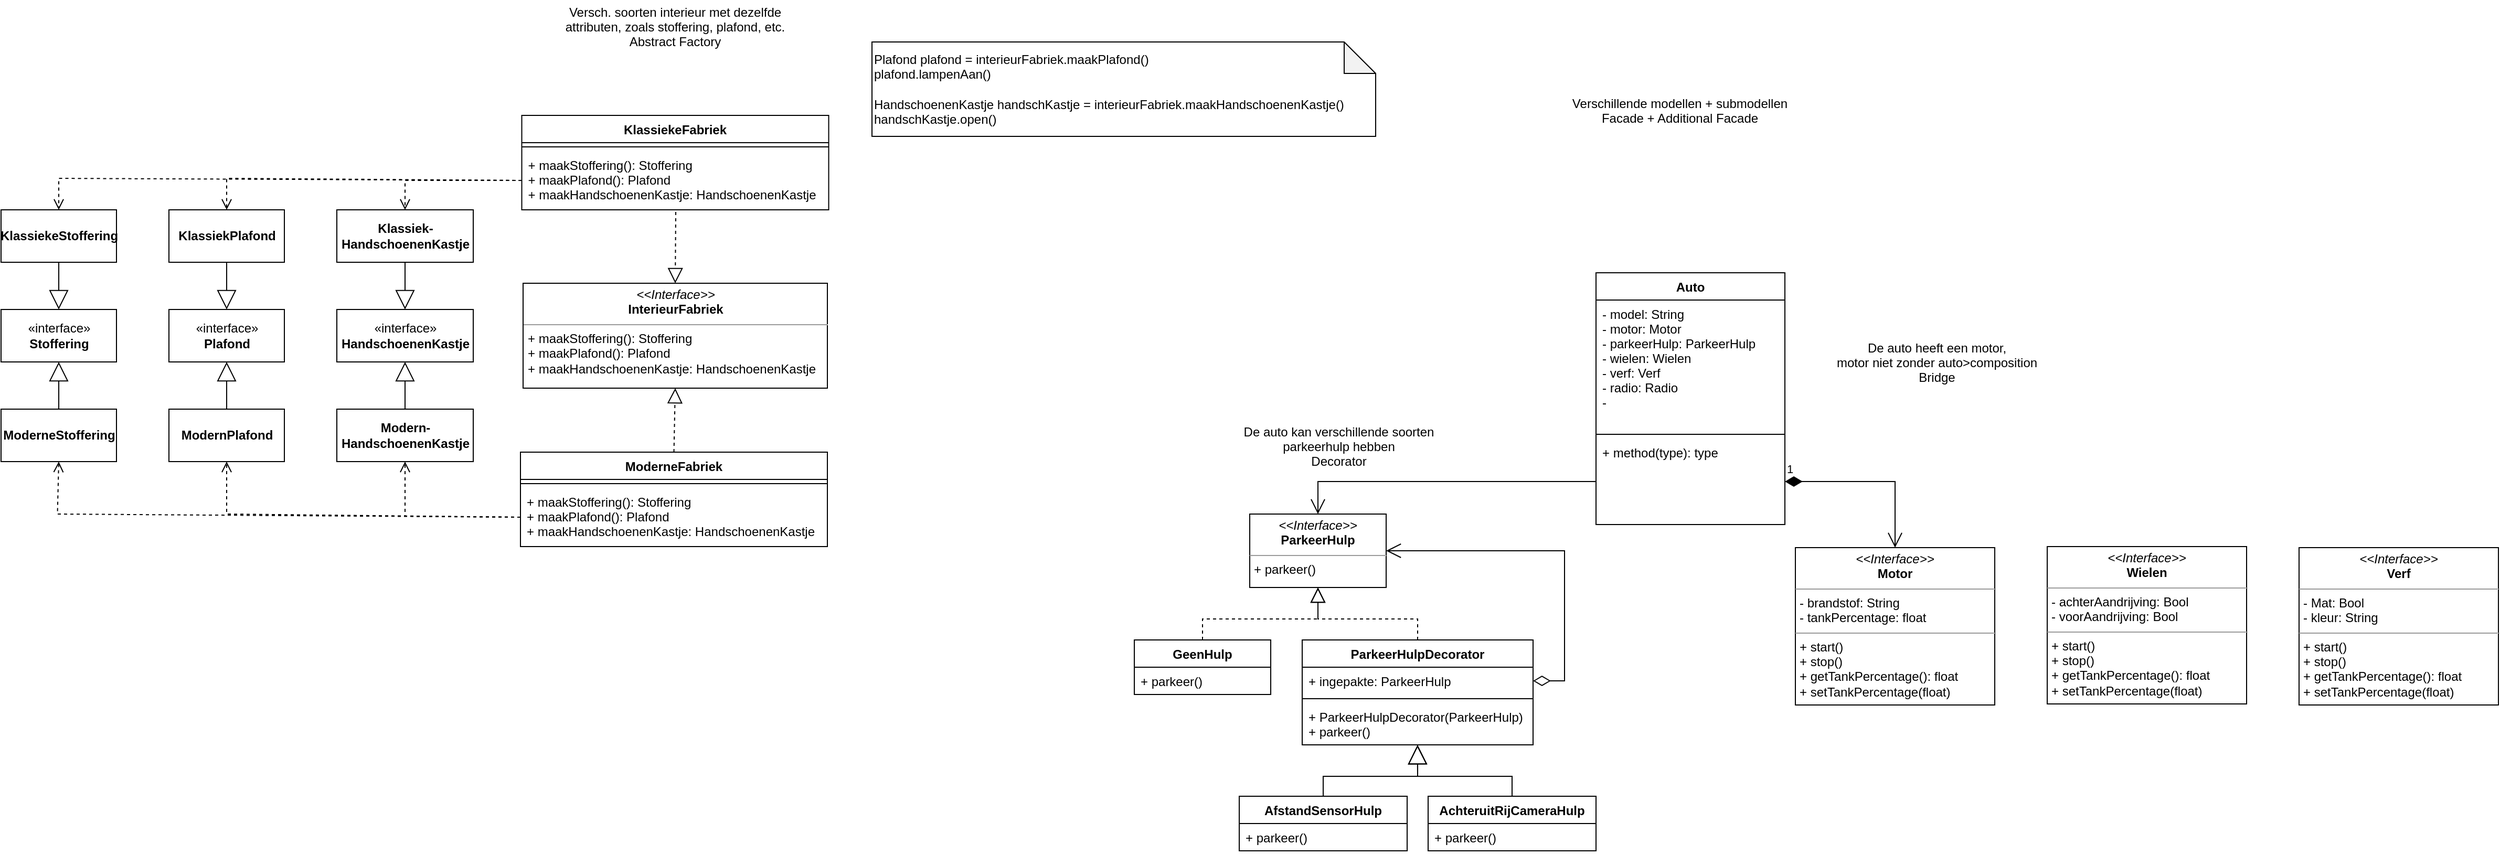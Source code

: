 <mxfile version="20.0.3" type="device"><diagram id="C5RBs43oDa-KdzZeNtuy" name="Page-1"><mxGraphModel dx="4261" dy="3016" grid="1" gridSize="10" guides="1" tooltips="1" connect="1" arrows="1" fold="1" page="1" pageScale="1" pageWidth="827" pageHeight="1169" math="0" shadow="0"><root><mxCell id="WIyWlLk6GJQsqaUBKTNV-0"/><mxCell id="WIyWlLk6GJQsqaUBKTNV-1" parent="WIyWlLk6GJQsqaUBKTNV-0"/><mxCell id="ygy3KNL2ijHN9xMpnQVi-0" value="Auto" style="swimlane;fontStyle=1;align=center;verticalAlign=top;childLayout=stackLayout;horizontal=1;startSize=26;horizontalStack=0;resizeParent=1;resizeParentMax=0;resizeLast=0;collapsible=1;marginBottom=0;" vertex="1" parent="WIyWlLk6GJQsqaUBKTNV-1"><mxGeometry x="330" y="200" width="180" height="240" as="geometry"/></mxCell><mxCell id="ygy3KNL2ijHN9xMpnQVi-1" value="- model: String&#10;- motor: Motor&#10;- parkeerHulp: ParkeerHulp&#10;- wielen: Wielen&#10;- verf: Verf&#10;- radio: Radio&#10;- " style="text;strokeColor=none;fillColor=none;align=left;verticalAlign=top;spacingLeft=4;spacingRight=4;overflow=hidden;rotatable=0;points=[[0,0.5],[1,0.5]];portConstraint=eastwest;" vertex="1" parent="ygy3KNL2ijHN9xMpnQVi-0"><mxGeometry y="26" width="180" height="124" as="geometry"/></mxCell><mxCell id="ygy3KNL2ijHN9xMpnQVi-2" value="" style="line;strokeWidth=1;fillColor=none;align=left;verticalAlign=middle;spacingTop=-1;spacingLeft=3;spacingRight=3;rotatable=0;labelPosition=right;points=[];portConstraint=eastwest;" vertex="1" parent="ygy3KNL2ijHN9xMpnQVi-0"><mxGeometry y="150" width="180" height="8" as="geometry"/></mxCell><mxCell id="ygy3KNL2ijHN9xMpnQVi-3" value="+ method(type): type" style="text;strokeColor=none;fillColor=none;align=left;verticalAlign=top;spacingLeft=4;spacingRight=4;overflow=hidden;rotatable=0;points=[[0,0.5],[1,0.5]];portConstraint=eastwest;" vertex="1" parent="ygy3KNL2ijHN9xMpnQVi-0"><mxGeometry y="158" width="180" height="82" as="geometry"/></mxCell><mxCell id="ygy3KNL2ijHN9xMpnQVi-8" value="1" style="endArrow=open;html=1;endSize=12;startArrow=diamondThin;startSize=14;startFill=1;edgeStyle=orthogonalEdgeStyle;align=left;verticalAlign=bottom;rounded=0;entryX=0.5;entryY=0;entryDx=0;entryDy=0;" edge="1" parent="WIyWlLk6GJQsqaUBKTNV-1" source="ygy3KNL2ijHN9xMpnQVi-3" target="ygy3KNL2ijHN9xMpnQVi-45"><mxGeometry x="-1" y="3" relative="1" as="geometry"><mxPoint x="330" y="240" as="sourcePoint"/><mxPoint x="580" y="270" as="targetPoint"/></mxGeometry></mxCell><mxCell id="ygy3KNL2ijHN9xMpnQVi-9" value="De auto heeft een motor, &#10;motor niet zonder auto&gt;composition&#10;Bridge" style="text;align=center;fontStyle=0;verticalAlign=middle;spacingLeft=3;spacingRight=3;strokeColor=none;rotatable=0;points=[[0,0.5],[1,0.5]];portConstraint=eastwest;" vertex="1" parent="WIyWlLk6GJQsqaUBKTNV-1"><mxGeometry x="520" y="260" width="270" height="50" as="geometry"/></mxCell><mxCell id="ygy3KNL2ijHN9xMpnQVi-15" value="&lt;p style=&quot;margin:0px;margin-top:4px;text-align:center;&quot;&gt;&lt;i&gt;&amp;lt;&amp;lt;Interface&amp;gt;&amp;gt;&lt;/i&gt;&lt;br&gt;&lt;b&gt;ParkeerHulp&lt;/b&gt;&lt;/p&gt;&lt;hr size=&quot;1&quot;&gt;&lt;p style=&quot;margin:0px;margin-left:4px;&quot;&gt;+ parkeer()&lt;/p&gt;" style="verticalAlign=top;align=left;overflow=fill;fontSize=12;fontFamily=Helvetica;html=1;" vertex="1" parent="WIyWlLk6GJQsqaUBKTNV-1"><mxGeometry y="430" width="130" height="70" as="geometry"/></mxCell><mxCell id="ygy3KNL2ijHN9xMpnQVi-16" value="De auto kan verschillende soorten &#10;parkeerhulp hebben&#10;Decorator" style="text;align=center;fontStyle=0;verticalAlign=middle;spacingLeft=3;spacingRight=3;strokeColor=none;rotatable=0;points=[[0,0.5],[1,0.5]];portConstraint=eastwest;" vertex="1" parent="WIyWlLk6GJQsqaUBKTNV-1"><mxGeometry x="-50" y="340" width="270" height="50" as="geometry"/></mxCell><mxCell id="ygy3KNL2ijHN9xMpnQVi-17" value="GeenHulp" style="swimlane;fontStyle=1;align=center;verticalAlign=top;childLayout=stackLayout;horizontal=1;startSize=26;horizontalStack=0;resizeParent=1;resizeParentMax=0;resizeLast=0;collapsible=1;marginBottom=0;" vertex="1" parent="WIyWlLk6GJQsqaUBKTNV-1"><mxGeometry x="-110" y="550" width="130" height="52" as="geometry"/></mxCell><mxCell id="ygy3KNL2ijHN9xMpnQVi-20" value="+ parkeer()" style="text;strokeColor=none;fillColor=none;align=left;verticalAlign=top;spacingLeft=4;spacingRight=4;overflow=hidden;rotatable=0;points=[[0,0.5],[1,0.5]];portConstraint=eastwest;" vertex="1" parent="ygy3KNL2ijHN9xMpnQVi-17"><mxGeometry y="26" width="130" height="26" as="geometry"/></mxCell><mxCell id="ygy3KNL2ijHN9xMpnQVi-24" style="edgeStyle=orthogonalEdgeStyle;rounded=0;orthogonalLoop=1;jettySize=auto;html=1;entryX=0.5;entryY=0;entryDx=0;entryDy=0;endArrow=open;endFill=0;endSize=12;exitX=0;exitY=0.5;exitDx=0;exitDy=0;" edge="1" parent="WIyWlLk6GJQsqaUBKTNV-1" source="ygy3KNL2ijHN9xMpnQVi-3" target="ygy3KNL2ijHN9xMpnQVi-15"><mxGeometry relative="1" as="geometry"><mxPoint x="290" y="400" as="sourcePoint"/></mxGeometry></mxCell><mxCell id="ygy3KNL2ijHN9xMpnQVi-25" value="ParkeerHulpDecorator" style="swimlane;fontStyle=1;align=center;verticalAlign=top;childLayout=stackLayout;horizontal=1;startSize=26;horizontalStack=0;resizeParent=1;resizeParentMax=0;resizeLast=0;collapsible=1;marginBottom=0;" vertex="1" parent="WIyWlLk6GJQsqaUBKTNV-1"><mxGeometry x="50" y="550" width="220" height="100" as="geometry"/></mxCell><mxCell id="ygy3KNL2ijHN9xMpnQVi-26" value="+ ingepakte: ParkeerHulp" style="text;strokeColor=none;fillColor=none;align=left;verticalAlign=top;spacingLeft=4;spacingRight=4;overflow=hidden;rotatable=0;points=[[0,0.5],[1,0.5]];portConstraint=eastwest;" vertex="1" parent="ygy3KNL2ijHN9xMpnQVi-25"><mxGeometry y="26" width="220" height="26" as="geometry"/></mxCell><mxCell id="ygy3KNL2ijHN9xMpnQVi-27" value="" style="line;strokeWidth=1;fillColor=none;align=left;verticalAlign=middle;spacingTop=-1;spacingLeft=3;spacingRight=3;rotatable=0;labelPosition=right;points=[];portConstraint=eastwest;" vertex="1" parent="ygy3KNL2ijHN9xMpnQVi-25"><mxGeometry y="52" width="220" height="8" as="geometry"/></mxCell><mxCell id="ygy3KNL2ijHN9xMpnQVi-28" value="+ ParkeerHulpDecorator(ParkeerHulp)&#10;+ parkeer()" style="text;strokeColor=none;fillColor=none;align=left;verticalAlign=top;spacingLeft=4;spacingRight=4;overflow=hidden;rotatable=0;points=[[0,0.5],[1,0.5]];portConstraint=eastwest;" vertex="1" parent="ygy3KNL2ijHN9xMpnQVi-25"><mxGeometry y="60" width="220" height="40" as="geometry"/></mxCell><mxCell id="ygy3KNL2ijHN9xMpnQVi-29" value="" style="endArrow=block;dashed=1;endFill=0;endSize=12;html=1;rounded=0;entryX=0.5;entryY=1;entryDx=0;entryDy=0;exitX=0.5;exitY=0;exitDx=0;exitDy=0;" edge="1" parent="WIyWlLk6GJQsqaUBKTNV-1" source="ygy3KNL2ijHN9xMpnQVi-17" target="ygy3KNL2ijHN9xMpnQVi-15"><mxGeometry width="160" relative="1" as="geometry"><mxPoint x="210" y="580" as="sourcePoint"/><mxPoint x="370" y="580" as="targetPoint"/><Array as="points"><mxPoint x="-45" y="530"/><mxPoint x="65" y="530"/></Array></mxGeometry></mxCell><mxCell id="ygy3KNL2ijHN9xMpnQVi-30" value="" style="endArrow=block;dashed=1;endFill=0;endSize=12;html=1;rounded=0;entryX=0.5;entryY=1;entryDx=0;entryDy=0;exitX=0.5;exitY=0;exitDx=0;exitDy=0;" edge="1" parent="WIyWlLk6GJQsqaUBKTNV-1" source="ygy3KNL2ijHN9xMpnQVi-25" target="ygy3KNL2ijHN9xMpnQVi-15"><mxGeometry width="160" relative="1" as="geometry"><mxPoint x="-35" y="560" as="sourcePoint"/><mxPoint x="75" y="510" as="targetPoint"/><Array as="points"><mxPoint x="160" y="530"/><mxPoint x="65" y="530"/></Array></mxGeometry></mxCell><mxCell id="ygy3KNL2ijHN9xMpnQVi-35" value="" style="endArrow=open;html=1;endSize=12;startArrow=diamondThin;startSize=14;startFill=0;edgeStyle=orthogonalEdgeStyle;align=left;verticalAlign=bottom;rounded=0;sourcePerimeterSpacing=0;targetPerimeterSpacing=0;strokeColor=default;strokeWidth=1;jumpSize=6;exitX=1;exitY=0.5;exitDx=0;exitDy=0;entryX=1;entryY=0.5;entryDx=0;entryDy=0;" edge="1" parent="WIyWlLk6GJQsqaUBKTNV-1" source="ygy3KNL2ijHN9xMpnQVi-26" target="ygy3KNL2ijHN9xMpnQVi-15"><mxGeometry x="-1" y="3" relative="1" as="geometry"><mxPoint x="210" y="600" as="sourcePoint"/><mxPoint x="370" y="600" as="targetPoint"/><Array as="points"><mxPoint x="300" y="589"/><mxPoint x="300" y="465"/></Array></mxGeometry></mxCell><mxCell id="ygy3KNL2ijHN9xMpnQVi-36" value="AfstandSensorHulp" style="swimlane;fontStyle=1;align=center;verticalAlign=top;childLayout=stackLayout;horizontal=1;startSize=26;horizontalStack=0;resizeParent=1;resizeParentMax=0;resizeLast=0;collapsible=1;marginBottom=0;" vertex="1" parent="WIyWlLk6GJQsqaUBKTNV-1"><mxGeometry x="-10" y="699" width="160" height="52" as="geometry"/></mxCell><mxCell id="ygy3KNL2ijHN9xMpnQVi-39" value="+ parkeer()" style="text;strokeColor=none;fillColor=none;align=left;verticalAlign=top;spacingLeft=4;spacingRight=4;overflow=hidden;rotatable=0;points=[[0,0.5],[1,0.5]];portConstraint=eastwest;" vertex="1" parent="ygy3KNL2ijHN9xMpnQVi-36"><mxGeometry y="26" width="160" height="26" as="geometry"/></mxCell><mxCell id="ygy3KNL2ijHN9xMpnQVi-40" value="AchteruitRijCameraHulp" style="swimlane;fontStyle=1;align=center;verticalAlign=top;childLayout=stackLayout;horizontal=1;startSize=26;horizontalStack=0;resizeParent=1;resizeParentMax=0;resizeLast=0;collapsible=1;marginBottom=0;" vertex="1" parent="WIyWlLk6GJQsqaUBKTNV-1"><mxGeometry x="170" y="699" width="160" height="52" as="geometry"/></mxCell><mxCell id="ygy3KNL2ijHN9xMpnQVi-41" value="+ parkeer()" style="text;strokeColor=none;fillColor=none;align=left;verticalAlign=top;spacingLeft=4;spacingRight=4;overflow=hidden;rotatable=0;points=[[0,0.5],[1,0.5]];portConstraint=eastwest;" vertex="1" parent="ygy3KNL2ijHN9xMpnQVi-40"><mxGeometry y="26" width="160" height="26" as="geometry"/></mxCell><mxCell id="ygy3KNL2ijHN9xMpnQVi-42" value="" style="endArrow=block;endSize=16;endFill=0;html=1;rounded=0;sourcePerimeterSpacing=0;targetPerimeterSpacing=0;strokeColor=default;strokeWidth=1;jumpSize=6;exitX=0.5;exitY=0;exitDx=0;exitDy=0;entryX=0.499;entryY=1.005;entryDx=0;entryDy=0;entryPerimeter=0;" edge="1" parent="WIyWlLk6GJQsqaUBKTNV-1" source="ygy3KNL2ijHN9xMpnQVi-36" target="ygy3KNL2ijHN9xMpnQVi-28"><mxGeometry width="160" relative="1" as="geometry"><mxPoint x="250" y="680" as="sourcePoint"/><mxPoint x="410" y="680" as="targetPoint"/><Array as="points"><mxPoint x="70" y="680"/><mxPoint x="160" y="680"/></Array></mxGeometry></mxCell><mxCell id="ygy3KNL2ijHN9xMpnQVi-43" value="" style="endArrow=block;endSize=16;endFill=0;html=1;rounded=0;sourcePerimeterSpacing=0;targetPerimeterSpacing=0;strokeColor=default;strokeWidth=1;jumpSize=6;exitX=0.5;exitY=0;exitDx=0;exitDy=0;" edge="1" parent="WIyWlLk6GJQsqaUBKTNV-1" source="ygy3KNL2ijHN9xMpnQVi-40"><mxGeometry width="160" relative="1" as="geometry"><mxPoint x="80" y="709" as="sourcePoint"/><mxPoint x="160" y="650" as="targetPoint"/><Array as="points"><mxPoint x="250" y="680"/><mxPoint x="160" y="680"/></Array></mxGeometry></mxCell><mxCell id="ygy3KNL2ijHN9xMpnQVi-45" value="&lt;p style=&quot;margin:0px;margin-top:4px;text-align:center;&quot;&gt;&lt;i&gt;&amp;lt;&amp;lt;Interface&amp;gt;&amp;gt;&lt;/i&gt;&lt;br&gt;&lt;b&gt;Motor&lt;/b&gt;&lt;/p&gt;&lt;hr size=&quot;1&quot;&gt;&lt;p style=&quot;margin:0px;margin-left:4px;&quot;&gt;- brandstof: String&lt;br style=&quot;padding: 0px; margin: 0px;&quot;&gt;- tankPercentage: float&amp;nbsp;&lt;br&gt;&lt;/p&gt;&lt;hr size=&quot;1&quot;&gt;&lt;p style=&quot;margin:0px;margin-left:4px;&quot;&gt;+ start()&lt;br style=&quot;padding: 0px; margin: 0px;&quot;&gt;+ stop()&lt;br style=&quot;padding: 0px; margin: 0px;&quot;&gt;+ getTankPercentage(): float&lt;br style=&quot;padding: 0px; margin: 0px;&quot;&gt;+ setTankPercentage(float)&lt;br&gt;&lt;/p&gt;" style="verticalAlign=top;align=left;overflow=fill;fontSize=12;fontFamily=Helvetica;html=1;" vertex="1" parent="WIyWlLk6GJQsqaUBKTNV-1"><mxGeometry x="520" y="462" width="190" height="150" as="geometry"/></mxCell><mxCell id="ygy3KNL2ijHN9xMpnQVi-46" value="Verschillende modellen + submodellen&#10;Facade + Additional Facade" style="text;align=center;fontStyle=0;verticalAlign=middle;spacingLeft=3;spacingRight=3;strokeColor=none;rotatable=0;points=[[0,0.5],[1,0.5]];portConstraint=eastwest;" vertex="1" parent="WIyWlLk6GJQsqaUBKTNV-1"><mxGeometry x="275" y="20" width="270" height="50" as="geometry"/></mxCell><mxCell id="ygy3KNL2ijHN9xMpnQVi-47" value="Versch. soorten interieur met dezelfde&#10;attributen, zoals stoffering, plafond, etc.&#10;Abstract Factory" style="text;align=center;fontStyle=0;verticalAlign=middle;spacingLeft=3;spacingRight=3;strokeColor=none;rotatable=0;points=[[0,0.5],[1,0.5]];portConstraint=eastwest;" vertex="1" parent="WIyWlLk6GJQsqaUBKTNV-1"><mxGeometry x="-682.5" y="-60" width="270" height="50" as="geometry"/></mxCell><mxCell id="ygy3KNL2ijHN9xMpnQVi-48" value="&lt;p style=&quot;margin:0px;margin-top:4px;text-align:center;&quot;&gt;&lt;i&gt;&amp;lt;&amp;lt;Interface&amp;gt;&amp;gt;&lt;/i&gt;&lt;br&gt;&lt;b&gt;Wielen&lt;/b&gt;&lt;/p&gt;&lt;hr size=&quot;1&quot;&gt;&lt;p style=&quot;margin:0px;margin-left:4px;&quot;&gt;- achterAandrijving: Bool&lt;br style=&quot;padding: 0px; margin: 0px;&quot;&gt;- voorAandrijving: Bool&amp;nbsp;&lt;br&gt;&lt;/p&gt;&lt;hr size=&quot;1&quot;&gt;&lt;p style=&quot;margin:0px;margin-left:4px;&quot;&gt;+ start()&lt;br style=&quot;padding: 0px; margin: 0px;&quot;&gt;+ stop()&lt;br style=&quot;padding: 0px; margin: 0px;&quot;&gt;+ getTankPercentage(): float&lt;br style=&quot;padding: 0px; margin: 0px;&quot;&gt;+ setTankPercentage(float)&lt;br&gt;&lt;/p&gt;" style="verticalAlign=top;align=left;overflow=fill;fontSize=12;fontFamily=Helvetica;html=1;" vertex="1" parent="WIyWlLk6GJQsqaUBKTNV-1"><mxGeometry x="760" y="461" width="190" height="150" as="geometry"/></mxCell><mxCell id="ygy3KNL2ijHN9xMpnQVi-50" value="&lt;p style=&quot;margin:0px;margin-top:4px;text-align:center;&quot;&gt;&lt;i&gt;&amp;lt;&amp;lt;Interface&amp;gt;&amp;gt;&lt;/i&gt;&lt;br&gt;&lt;b&gt;Verf&lt;/b&gt;&lt;/p&gt;&lt;hr size=&quot;1&quot;&gt;&lt;p style=&quot;margin:0px;margin-left:4px;&quot;&gt;- Mat: Bool&lt;br style=&quot;padding: 0px; margin: 0px;&quot;&gt;- kleur: String&amp;nbsp;&lt;br&gt;&lt;/p&gt;&lt;hr size=&quot;1&quot;&gt;&lt;p style=&quot;margin:0px;margin-left:4px;&quot;&gt;+ start()&lt;br style=&quot;padding: 0px; margin: 0px;&quot;&gt;+ stop()&lt;br style=&quot;padding: 0px; margin: 0px;&quot;&gt;+ getTankPercentage(): float&lt;br style=&quot;padding: 0px; margin: 0px;&quot;&gt;+ setTankPercentage(float)&lt;br&gt;&lt;/p&gt;" style="verticalAlign=top;align=left;overflow=fill;fontSize=12;fontFamily=Helvetica;html=1;" vertex="1" parent="WIyWlLk6GJQsqaUBKTNV-1"><mxGeometry x="1000" y="462" width="190" height="150" as="geometry"/></mxCell><mxCell id="ygy3KNL2ijHN9xMpnQVi-54" value="Plafond plafond = interieurFabriek.maakPlafond()&lt;br&gt;plafond.lampenAan()&lt;br&gt;&lt;br&gt;HandschoenenKastje handschKastje = interieurFabriek.maakHandschoenenKastje()&lt;br&gt;handschKastje.open()" style="shape=note;whiteSpace=wrap;html=1;backgroundOutline=1;darkOpacity=0.05;align=left;" vertex="1" parent="WIyWlLk6GJQsqaUBKTNV-1"><mxGeometry x="-360" y="-20" width="480" height="90" as="geometry"/></mxCell><mxCell id="ygy3KNL2ijHN9xMpnQVi-55" value="&lt;p style=&quot;margin:0px;margin-top:4px;text-align:center;&quot;&gt;&lt;i&gt;&amp;lt;&amp;lt;Interface&amp;gt;&amp;gt;&lt;/i&gt;&lt;br&gt;&lt;b&gt;InterieurFabriek&lt;/b&gt;&lt;/p&gt;&lt;hr size=&quot;1&quot;&gt;&lt;p style=&quot;margin:0px;margin-left:4px;&quot;&gt;+ maakStoffering(): Stoffering&lt;br&gt;+ maakPlafond(): Plafond&lt;/p&gt;&lt;p style=&quot;margin:0px;margin-left:4px;&quot;&gt;+ maakHandschoenenKastje: HandschoenenKastje&lt;/p&gt;" style="verticalAlign=top;align=left;overflow=fill;fontSize=12;fontFamily=Helvetica;html=1;" vertex="1" parent="WIyWlLk6GJQsqaUBKTNV-1"><mxGeometry x="-692.5" y="210" width="290" height="100" as="geometry"/></mxCell><mxCell id="ygy3KNL2ijHN9xMpnQVi-56" value="KlassiekeFabriek" style="swimlane;fontStyle=1;align=center;verticalAlign=top;childLayout=stackLayout;horizontal=1;startSize=26;horizontalStack=0;resizeParent=1;resizeParentMax=0;resizeLast=0;collapsible=1;marginBottom=0;" vertex="1" parent="WIyWlLk6GJQsqaUBKTNV-1"><mxGeometry x="-693.75" y="50" width="292.5" height="90" as="geometry"/></mxCell><mxCell id="ygy3KNL2ijHN9xMpnQVi-58" value="" style="line;strokeWidth=1;fillColor=none;align=left;verticalAlign=middle;spacingTop=-1;spacingLeft=3;spacingRight=3;rotatable=0;labelPosition=right;points=[];portConstraint=eastwest;" vertex="1" parent="ygy3KNL2ijHN9xMpnQVi-56"><mxGeometry y="26" width="292.5" height="8" as="geometry"/></mxCell><mxCell id="ygy3KNL2ijHN9xMpnQVi-59" value="+ maakStoffering(): Stoffering&#10;+ maakPlafond(): Plafond&#10;+ maakHandschoenenKastje: HandschoenenKastje" style="text;strokeColor=none;fillColor=none;align=left;verticalAlign=top;spacingLeft=4;spacingRight=4;overflow=hidden;rotatable=0;points=[[0,0.5],[1,0.5]];portConstraint=eastwest;" vertex="1" parent="ygy3KNL2ijHN9xMpnQVi-56"><mxGeometry y="34" width="292.5" height="56" as="geometry"/></mxCell><mxCell id="ygy3KNL2ijHN9xMpnQVi-63" value="" style="endArrow=block;dashed=1;endFill=0;endSize=12;html=1;rounded=0;sourcePerimeterSpacing=0;targetPerimeterSpacing=0;strokeColor=default;strokeWidth=1;jumpSize=6;entryX=0.5;entryY=0;entryDx=0;entryDy=0;" edge="1" parent="WIyWlLk6GJQsqaUBKTNV-1" target="ygy3KNL2ijHN9xMpnQVi-55"><mxGeometry width="160" relative="1" as="geometry"><mxPoint x="-547" y="142" as="sourcePoint"/><mxPoint x="-370" y="270" as="targetPoint"/></mxGeometry></mxCell><mxCell id="ygy3KNL2ijHN9xMpnQVi-64" value="ModerneFabriek" style="swimlane;fontStyle=1;align=center;verticalAlign=top;childLayout=stackLayout;horizontal=1;startSize=26;horizontalStack=0;resizeParent=1;resizeParentMax=0;resizeLast=0;collapsible=1;marginBottom=0;" vertex="1" parent="WIyWlLk6GJQsqaUBKTNV-1"><mxGeometry x="-695" y="371" width="292.5" height="90" as="geometry"/></mxCell><mxCell id="ygy3KNL2ijHN9xMpnQVi-65" value="" style="line;strokeWidth=1;fillColor=none;align=left;verticalAlign=middle;spacingTop=-1;spacingLeft=3;spacingRight=3;rotatable=0;labelPosition=right;points=[];portConstraint=eastwest;" vertex="1" parent="ygy3KNL2ijHN9xMpnQVi-64"><mxGeometry y="26" width="292.5" height="8" as="geometry"/></mxCell><mxCell id="ygy3KNL2ijHN9xMpnQVi-66" value="+ maakStoffering(): Stoffering&#10;+ maakPlafond(): Plafond&#10;+ maakHandschoenenKastje: HandschoenenKastje" style="text;strokeColor=none;fillColor=none;align=left;verticalAlign=top;spacingLeft=4;spacingRight=4;overflow=hidden;rotatable=0;points=[[0,0.5],[1,0.5]];portConstraint=eastwest;" vertex="1" parent="ygy3KNL2ijHN9xMpnQVi-64"><mxGeometry y="34" width="292.5" height="56" as="geometry"/></mxCell><mxCell id="ygy3KNL2ijHN9xMpnQVi-67" value="" style="endArrow=block;dashed=1;endFill=0;endSize=12;html=1;rounded=0;sourcePerimeterSpacing=0;targetPerimeterSpacing=0;strokeColor=default;strokeWidth=1;jumpSize=6;entryX=0.5;entryY=1;entryDx=0;entryDy=0;exitX=0.5;exitY=0;exitDx=0;exitDy=0;" edge="1" parent="WIyWlLk6GJQsqaUBKTNV-1" source="ygy3KNL2ijHN9xMpnQVi-64" target="ygy3KNL2ijHN9xMpnQVi-55"><mxGeometry width="160" relative="1" as="geometry"><mxPoint x="-537" y="152" as="sourcePoint"/><mxPoint x="-537.5" y="220" as="targetPoint"/></mxGeometry></mxCell><mxCell id="ygy3KNL2ijHN9xMpnQVi-69" value="«interface»&lt;br&gt;&lt;b&gt;Plafond&lt;/b&gt;" style="html=1;" vertex="1" parent="WIyWlLk6GJQsqaUBKTNV-1"><mxGeometry x="-1030" y="235" width="110" height="50" as="geometry"/></mxCell><mxCell id="ygy3KNL2ijHN9xMpnQVi-70" value="«interface»&lt;br&gt;&lt;b&gt;Stoffering&lt;/b&gt;" style="html=1;" vertex="1" parent="WIyWlLk6GJQsqaUBKTNV-1"><mxGeometry x="-1190" y="235" width="110" height="50" as="geometry"/></mxCell><mxCell id="ygy3KNL2ijHN9xMpnQVi-71" value="«interface»&lt;br&gt;&lt;b&gt;HandschoenenKastje&lt;/b&gt;" style="html=1;" vertex="1" parent="WIyWlLk6GJQsqaUBKTNV-1"><mxGeometry x="-870" y="235" width="130" height="50" as="geometry"/></mxCell><mxCell id="ygy3KNL2ijHN9xMpnQVi-72" value="" style="html=1;verticalAlign=bottom;endArrow=open;dashed=1;endSize=8;rounded=0;sourcePerimeterSpacing=0;targetPerimeterSpacing=0;strokeColor=default;strokeWidth=1;jumpSize=6;exitX=0;exitY=0.5;exitDx=0;exitDy=0;" edge="1" parent="WIyWlLk6GJQsqaUBKTNV-1" source="ygy3KNL2ijHN9xMpnQVi-59" target="ygy3KNL2ijHN9xMpnQVi-82"><mxGeometry relative="1" as="geometry"><mxPoint x="-760" y="270" as="sourcePoint"/><mxPoint x="-840" y="270" as="targetPoint"/><Array as="points"><mxPoint x="-805" y="112"/></Array></mxGeometry></mxCell><mxCell id="ygy3KNL2ijHN9xMpnQVi-73" value="" style="html=1;verticalAlign=bottom;endArrow=open;dashed=1;endSize=8;rounded=0;sourcePerimeterSpacing=0;targetPerimeterSpacing=0;strokeColor=default;strokeWidth=1;jumpSize=6;entryX=0.5;entryY=0;entryDx=0;entryDy=0;exitX=0;exitY=0.5;exitDx=0;exitDy=0;" edge="1" parent="WIyWlLk6GJQsqaUBKTNV-1" source="ygy3KNL2ijHN9xMpnQVi-59" target="ygy3KNL2ijHN9xMpnQVi-83"><mxGeometry relative="1" as="geometry"><mxPoint x="-683.75" y="122" as="sourcePoint"/><mxPoint x="-795.0" y="245" as="targetPoint"/><Array as="points"><mxPoint x="-975" y="110"/></Array></mxGeometry></mxCell><mxCell id="ygy3KNL2ijHN9xMpnQVi-74" value="" style="html=1;verticalAlign=bottom;endArrow=open;dashed=1;endSize=8;rounded=0;sourcePerimeterSpacing=0;targetPerimeterSpacing=0;strokeColor=default;strokeWidth=1;jumpSize=6;entryX=0.5;entryY=0;entryDx=0;entryDy=0;exitX=0;exitY=0.5;exitDx=0;exitDy=0;" edge="1" parent="WIyWlLk6GJQsqaUBKTNV-1" source="ygy3KNL2ijHN9xMpnQVi-59" target="ygy3KNL2ijHN9xMpnQVi-84"><mxGeometry relative="1" as="geometry"><mxPoint x="-700" y="110" as="sourcePoint"/><mxPoint x="-965.0" y="245" as="targetPoint"/><Array as="points"><mxPoint x="-1135" y="110"/></Array></mxGeometry></mxCell><mxCell id="ygy3KNL2ijHN9xMpnQVi-75" value="" style="html=1;verticalAlign=bottom;endArrow=open;dashed=1;endSize=8;rounded=0;sourcePerimeterSpacing=0;targetPerimeterSpacing=0;strokeColor=default;strokeWidth=1;jumpSize=6;exitX=0;exitY=0.5;exitDx=0;exitDy=0;entryX=0.5;entryY=1;entryDx=0;entryDy=0;" edge="1" parent="WIyWlLk6GJQsqaUBKTNV-1" source="ygy3KNL2ijHN9xMpnQVi-66" target="ygy3KNL2ijHN9xMpnQVi-79"><mxGeometry relative="1" as="geometry"><mxPoint x="-695" y="432" as="sourcePoint"/><mxPoint x="-806" y="400" as="targetPoint"/><Array as="points"><mxPoint x="-805" y="432"/></Array></mxGeometry></mxCell><mxCell id="ygy3KNL2ijHN9xMpnQVi-76" value="" style="html=1;verticalAlign=bottom;endArrow=open;dashed=1;endSize=8;rounded=0;sourcePerimeterSpacing=0;targetPerimeterSpacing=0;strokeColor=default;strokeWidth=1;jumpSize=6;exitX=0;exitY=0.5;exitDx=0;exitDy=0;entryX=0.5;entryY=1;entryDx=0;entryDy=0;" edge="1" parent="WIyWlLk6GJQsqaUBKTNV-1" source="ygy3KNL2ijHN9xMpnQVi-66" target="ygy3KNL2ijHN9xMpnQVi-80"><mxGeometry relative="1" as="geometry"><mxPoint x="-695" y="432" as="sourcePoint"/><mxPoint x="-976" y="390" as="targetPoint"/><Array as="points"><mxPoint x="-975" y="430"/></Array></mxGeometry></mxCell><mxCell id="ygy3KNL2ijHN9xMpnQVi-77" value="" style="html=1;verticalAlign=bottom;endArrow=open;dashed=1;endSize=8;rounded=0;sourcePerimeterSpacing=0;targetPerimeterSpacing=0;strokeColor=default;strokeWidth=1;jumpSize=6;exitX=0;exitY=0.5;exitDx=0;exitDy=0;entryX=0.5;entryY=1;entryDx=0;entryDy=0;" edge="1" parent="WIyWlLk6GJQsqaUBKTNV-1" source="ygy3KNL2ijHN9xMpnQVi-66" target="ygy3KNL2ijHN9xMpnQVi-81"><mxGeometry relative="1" as="geometry"><mxPoint x="-701.25" y="430" as="sourcePoint"/><mxPoint x="-1136" y="400" as="targetPoint"/><Array as="points"><mxPoint x="-1136.25" y="430"/></Array></mxGeometry></mxCell><mxCell id="ygy3KNL2ijHN9xMpnQVi-79" value="&lt;b&gt;Modern-&lt;br&gt;HandschoenenKastje&lt;/b&gt;" style="html=1;" vertex="1" parent="WIyWlLk6GJQsqaUBKTNV-1"><mxGeometry x="-870" y="330" width="130" height="50" as="geometry"/></mxCell><mxCell id="ygy3KNL2ijHN9xMpnQVi-80" value="&lt;b&gt;ModernPlafond&lt;/b&gt;" style="html=1;" vertex="1" parent="WIyWlLk6GJQsqaUBKTNV-1"><mxGeometry x="-1030" y="330" width="110" height="50" as="geometry"/></mxCell><mxCell id="ygy3KNL2ijHN9xMpnQVi-81" value="&lt;b&gt;ModerneStoffering&lt;/b&gt;" style="html=1;" vertex="1" parent="WIyWlLk6GJQsqaUBKTNV-1"><mxGeometry x="-1190" y="330" width="110" height="50" as="geometry"/></mxCell><mxCell id="ygy3KNL2ijHN9xMpnQVi-82" value="&lt;b&gt;Klassiek-&lt;br&gt;HandschoenenKastje&lt;/b&gt;" style="html=1;" vertex="1" parent="WIyWlLk6GJQsqaUBKTNV-1"><mxGeometry x="-870" y="140" width="130" height="50" as="geometry"/></mxCell><mxCell id="ygy3KNL2ijHN9xMpnQVi-83" value="&lt;b&gt;KlassiekPlafond&lt;/b&gt;" style="html=1;" vertex="1" parent="WIyWlLk6GJQsqaUBKTNV-1"><mxGeometry x="-1030" y="140" width="110" height="50" as="geometry"/></mxCell><mxCell id="ygy3KNL2ijHN9xMpnQVi-84" value="&lt;b&gt;KlassiekeStoffering&lt;/b&gt;" style="html=1;" vertex="1" parent="WIyWlLk6GJQsqaUBKTNV-1"><mxGeometry x="-1190" y="140" width="110" height="50" as="geometry"/></mxCell><mxCell id="ygy3KNL2ijHN9xMpnQVi-85" value="&lt;span style=&quot;color: rgba(0, 0, 0, 0); font-family: monospace; font-size: 0px; text-align: start; background-color: rgb(248, 249, 250);&quot;&gt;%3CmxGraphModel%3E%3Croot%3E%3CmxCell%20id%3D%220%22%2F%3E%3CmxCell%20id%3D%221%22%20parent%3D%220%22%2F%3E%3CmxCell%20id%3D%222%22%20value%3D%22%26lt%3Bb%26gt%3BModern-%26lt%3Bbr%26gt%3BHandschoenenKastje%26lt%3B%2Fb%26gt%3B%22%20style%3D%22html%3D1%3B%22%20vertex%3D%221%22%20parent%3D%221%22%3E%3CmxGeometry%20x%3D%22-870%22%20y%3D%22330%22%20width%3D%22130%22%20height%3D%2250%22%20as%3D%22geometry%22%2F%3E%3C%2FmxCell%3E%3CmxCell%20id%3D%223%22%20value%3D%22%26lt%3Bb%26gt%3BModernPlafond%26lt%3B%2Fb%26gt%3B%22%20style%3D%22html%3D1%3B%22%20vertex%3D%221%22%20parent%3D%221%22%3E%3CmxGeometry%20x%3D%22-1030%22%20y%3D%22330%22%20width%3D%22110%22%20height%3D%2250%22%20as%3D%22geometry%22%2F%3E%3C%2FmxCell%3E%3CmxCell%20id%3D%224%22%20value%3D%22%26lt%3Bb%26gt%3BModerneStoffering%26lt%3B%2Fb%26gt%3B%22%20style%3D%22html%3D1%3B%22%20vertex%3D%221%22%20parent%3D%221%22%3E%3CmxGeometry%20x%3D%22-1190%22%20y%3D%22330%22%20width%3D%22110%22%20height%3D%2250%22%20as%3D%22geometry%22%2F%3E%3C%2FmxCell%3E%3C%2Froot%3E%3C%2FmxGraphModel%3E&lt;/span&gt;" style="endArrow=block;endSize=16;endFill=0;html=1;rounded=0;sourcePerimeterSpacing=0;targetPerimeterSpacing=0;strokeColor=default;strokeWidth=1;jumpSize=6;exitX=0.5;exitY=1;exitDx=0;exitDy=0;entryX=0.5;entryY=0;entryDx=0;entryDy=0;" edge="1" parent="WIyWlLk6GJQsqaUBKTNV-1" source="ygy3KNL2ijHN9xMpnQVi-84" target="ygy3KNL2ijHN9xMpnQVi-70"><mxGeometry width="160" relative="1" as="geometry"><mxPoint x="-930" y="260" as="sourcePoint"/><mxPoint x="-770" y="260" as="targetPoint"/></mxGeometry></mxCell><mxCell id="ygy3KNL2ijHN9xMpnQVi-86" value="&lt;span style=&quot;color: rgba(0, 0, 0, 0); font-family: monospace; font-size: 0px; text-align: start; background-color: rgb(248, 249, 250);&quot;&gt;%3CmxGraphModel%3E%3Croot%3E%3CmxCell%20id%3D%220%22%2F%3E%3CmxCell%20id%3D%221%22%20parent%3D%220%22%2F%3E%3CmxCell%20id%3D%222%22%20value%3D%22%26lt%3Bb%26gt%3BModern-%26lt%3Bbr%26gt%3BHandschoenenKastje%26lt%3B%2Fb%26gt%3B%22%20style%3D%22html%3D1%3B%22%20vertex%3D%221%22%20parent%3D%221%22%3E%3CmxGeometry%20x%3D%22-870%22%20y%3D%22330%22%20width%3D%22130%22%20height%3D%2250%22%20as%3D%22geometry%22%2F%3E%3C%2FmxCell%3E%3CmxCell%20id%3D%223%22%20value%3D%22%26lt%3Bb%26gt%3BModernPlafond%26lt%3B%2Fb%26gt%3B%22%20style%3D%22html%3D1%3B%22%20vertex%3D%221%22%20parent%3D%221%22%3E%3CmxGeometry%20x%3D%22-1030%22%20y%3D%22330%22%20width%3D%22110%22%20height%3D%2250%22%20as%3D%22geometry%22%2F%3E%3C%2FmxCell%3E%3CmxCell%20id%3D%224%22%20value%3D%22%26lt%3Bb%26gt%3BModerneStoffering%26lt%3B%2Fb%26gt%3B%22%20style%3D%22html%3D1%3B%22%20vertex%3D%221%22%20parent%3D%221%22%3E%3CmxGeometry%20x%3D%22-1190%22%20y%3D%22330%22%20width%3D%22110%22%20height%3D%2250%22%20as%3D%22geometry%22%2F%3E%3C%2FmxCell%3E%3C%2Froot%3E%3C%2FmxGraphModel%3E&lt;/span&gt;" style="endArrow=block;endSize=16;endFill=0;html=1;rounded=0;sourcePerimeterSpacing=0;targetPerimeterSpacing=0;strokeColor=default;strokeWidth=1;jumpSize=6;exitX=0.5;exitY=1;exitDx=0;exitDy=0;entryX=0.5;entryY=0;entryDx=0;entryDy=0;" edge="1" parent="WIyWlLk6GJQsqaUBKTNV-1" source="ygy3KNL2ijHN9xMpnQVi-83" target="ygy3KNL2ijHN9xMpnQVi-69"><mxGeometry width="160" relative="1" as="geometry"><mxPoint x="-1125.0" y="200" as="sourcePoint"/><mxPoint x="-1125.0" y="245" as="targetPoint"/></mxGeometry></mxCell><mxCell id="ygy3KNL2ijHN9xMpnQVi-87" value="&lt;span style=&quot;color: rgba(0, 0, 0, 0); font-family: monospace; font-size: 0px; text-align: start; background-color: rgb(248, 249, 250);&quot;&gt;%3CmxGraphModel%3E%3Croot%3E%3CmxCell%20id%3D%220%22%2F%3E%3CmxCell%20id%3D%221%22%20parent%3D%220%22%2F%3E%3CmxCell%20id%3D%222%22%20value%3D%22%26lt%3Bb%26gt%3BModern-%26lt%3Bbr%26gt%3BHandschoenenKastje%26lt%3B%2Fb%26gt%3B%22%20style%3D%22html%3D1%3B%22%20vertex%3D%221%22%20parent%3D%221%22%3E%3CmxGeometry%20x%3D%22-870%22%20y%3D%22330%22%20width%3D%22130%22%20height%3D%2250%22%20as%3D%22geometry%22%2F%3E%3C%2FmxCell%3E%3CmxCell%20id%3D%223%22%20value%3D%22%26lt%3Bb%26gt%3BModernPlafond%26lt%3B%2Fb%26gt%3B%22%20style%3D%22html%3D1%3B%22%20vertex%3D%221%22%20parent%3D%221%22%3E%3CmxGeometry%20x%3D%22-1030%22%20y%3D%22330%22%20width%3D%22110%22%20height%3D%2250%22%20as%3D%22geometry%22%2F%3E%3C%2FmxCell%3E%3CmxCell%20id%3D%224%22%20value%3D%22%26lt%3Bb%26gt%3BModerneStoffering%26lt%3B%2Fb%26gt%3B%22%20style%3D%22html%3D1%3B%22%20vertex%3D%221%22%20parent%3D%221%22%3E%3CmxGeometry%20x%3D%22-1190%22%20y%3D%22330%22%20width%3D%22110%22%20height%3D%2250%22%20as%3D%22geometry%22%2F%3E%3C%2FmxCell%3E%3C%2Froot%3E%3C%2FmxGraphModel%3E&lt;/span&gt;" style="endArrow=block;endSize=16;endFill=0;html=1;rounded=0;sourcePerimeterSpacing=0;targetPerimeterSpacing=0;strokeColor=default;strokeWidth=1;jumpSize=6;exitX=0.5;exitY=1;exitDx=0;exitDy=0;entryX=0.5;entryY=0;entryDx=0;entryDy=0;" edge="1" parent="WIyWlLk6GJQsqaUBKTNV-1" source="ygy3KNL2ijHN9xMpnQVi-82" target="ygy3KNL2ijHN9xMpnQVi-71"><mxGeometry width="160" relative="1" as="geometry"><mxPoint x="-1115.0" y="210" as="sourcePoint"/><mxPoint x="-1115.0" y="255" as="targetPoint"/></mxGeometry></mxCell><mxCell id="ygy3KNL2ijHN9xMpnQVi-88" value="&lt;span style=&quot;color: rgba(0, 0, 0, 0); font-family: monospace; font-size: 0px; text-align: start; background-color: rgb(248, 249, 250);&quot;&gt;%3CmxGraphModel%3E%3Croot%3E%3CmxCell%20id%3D%220%22%2F%3E%3CmxCell%20id%3D%221%22%20parent%3D%220%22%2F%3E%3CmxCell%20id%3D%222%22%20value%3D%22%26lt%3Bb%26gt%3BModern-%26lt%3Bbr%26gt%3BHandschoenenKastje%26lt%3B%2Fb%26gt%3B%22%20style%3D%22html%3D1%3B%22%20vertex%3D%221%22%20parent%3D%221%22%3E%3CmxGeometry%20x%3D%22-870%22%20y%3D%22330%22%20width%3D%22130%22%20height%3D%2250%22%20as%3D%22geometry%22%2F%3E%3C%2FmxCell%3E%3CmxCell%20id%3D%223%22%20value%3D%22%26lt%3Bb%26gt%3BModernPlafond%26lt%3B%2Fb%26gt%3B%22%20style%3D%22html%3D1%3B%22%20vertex%3D%221%22%20parent%3D%221%22%3E%3CmxGeometry%20x%3D%22-1030%22%20y%3D%22330%22%20width%3D%22110%22%20height%3D%2250%22%20as%3D%22geometry%22%2F%3E%3C%2FmxCell%3E%3CmxCell%20id%3D%224%22%20value%3D%22%26lt%3Bb%26gt%3BModerneStoffering%26lt%3B%2Fb%26gt%3B%22%20style%3D%22html%3D1%3B%22%20vertex%3D%221%22%20parent%3D%221%22%3E%3CmxGeometry%20x%3D%22-1190%22%20y%3D%22330%22%20width%3D%22110%22%20height%3D%2250%22%20as%3D%22geometry%22%2F%3E%3C%2FmxCell%3E%3C%2Froot%3E%3C%2FmxGraphModel%3E&lt;/span&gt;" style="endArrow=block;endSize=16;endFill=0;html=1;rounded=0;sourcePerimeterSpacing=0;targetPerimeterSpacing=0;strokeColor=default;strokeWidth=1;jumpSize=6;exitX=0.5;exitY=0;exitDx=0;exitDy=0;entryX=0.5;entryY=1;entryDx=0;entryDy=0;" edge="1" parent="WIyWlLk6GJQsqaUBKTNV-1" source="ygy3KNL2ijHN9xMpnQVi-81" target="ygy3KNL2ijHN9xMpnQVi-70"><mxGeometry width="160" relative="1" as="geometry"><mxPoint x="-1105.0" y="220" as="sourcePoint"/><mxPoint x="-1100" y="310" as="targetPoint"/></mxGeometry></mxCell><mxCell id="ygy3KNL2ijHN9xMpnQVi-89" value="&lt;span style=&quot;color: rgba(0, 0, 0, 0); font-family: monospace; font-size: 0px; text-align: start; background-color: rgb(248, 249, 250);&quot;&gt;%3CmxGraphModel%3E%3Croot%3E%3CmxCell%20id%3D%220%22%2F%3E%3CmxCell%20id%3D%221%22%20parent%3D%220%22%2F%3E%3CmxCell%20id%3D%222%22%20value%3D%22%26lt%3Bb%26gt%3BModern-%26lt%3Bbr%26gt%3BHandschoenenKastje%26lt%3B%2Fb%26gt%3B%22%20style%3D%22html%3D1%3B%22%20vertex%3D%221%22%20parent%3D%221%22%3E%3CmxGeometry%20x%3D%22-870%22%20y%3D%22330%22%20width%3D%22130%22%20height%3D%2250%22%20as%3D%22geometry%22%2F%3E%3C%2FmxCell%3E%3CmxCell%20id%3D%223%22%20value%3D%22%26lt%3Bb%26gt%3BModernPlafond%26lt%3B%2Fb%26gt%3B%22%20style%3D%22html%3D1%3B%22%20vertex%3D%221%22%20parent%3D%221%22%3E%3CmxGeometry%20x%3D%22-1030%22%20y%3D%22330%22%20width%3D%22110%22%20height%3D%2250%22%20as%3D%22geometry%22%2F%3E%3C%2FmxCell%3E%3CmxCell%20id%3D%224%22%20value%3D%22%26lt%3Bb%26gt%3BModerneStoffering%26lt%3B%2Fb%26gt%3B%22%20style%3D%22html%3D1%3B%22%20vertex%3D%221%22%20parent%3D%221%22%3E%3CmxGeometry%20x%3D%22-1190%22%20y%3D%22330%22%20width%3D%22110%22%20height%3D%2250%22%20as%3D%22geometry%22%2F%3E%3C%2FmxCell%3E%3C%2Froot%3E%3C%2FmxGraphModel%3E&lt;/span&gt;" style="endArrow=block;endSize=16;endFill=0;html=1;rounded=0;sourcePerimeterSpacing=0;targetPerimeterSpacing=0;strokeColor=default;strokeWidth=1;jumpSize=6;exitX=0.5;exitY=0;exitDx=0;exitDy=0;entryX=0.5;entryY=1;entryDx=0;entryDy=0;" edge="1" parent="WIyWlLk6GJQsqaUBKTNV-1" source="ygy3KNL2ijHN9xMpnQVi-80" target="ygy3KNL2ijHN9xMpnQVi-69"><mxGeometry width="160" relative="1" as="geometry"><mxPoint x="-1095.0" y="230" as="sourcePoint"/><mxPoint x="-1095.0" y="275" as="targetPoint"/></mxGeometry></mxCell><mxCell id="ygy3KNL2ijHN9xMpnQVi-90" value="&lt;span style=&quot;color: rgba(0, 0, 0, 0); font-family: monospace; font-size: 0px; text-align: start; background-color: rgb(248, 249, 250);&quot;&gt;%3CmxGraphModel%3E%3Croot%3E%3CmxCell%20id%3D%220%22%2F%3E%3CmxCell%20id%3D%221%22%20parent%3D%220%22%2F%3E%3CmxCell%20id%3D%222%22%20value%3D%22%26lt%3Bb%26gt%3BModern-%26lt%3Bbr%26gt%3BHandschoenenKastje%26lt%3B%2Fb%26gt%3B%22%20style%3D%22html%3D1%3B%22%20vertex%3D%221%22%20parent%3D%221%22%3E%3CmxGeometry%20x%3D%22-870%22%20y%3D%22330%22%20width%3D%22130%22%20height%3D%2250%22%20as%3D%22geometry%22%2F%3E%3C%2FmxCell%3E%3CmxCell%20id%3D%223%22%20value%3D%22%26lt%3Bb%26gt%3BModernPlafond%26lt%3B%2Fb%26gt%3B%22%20style%3D%22html%3D1%3B%22%20vertex%3D%221%22%20parent%3D%221%22%3E%3CmxGeometry%20x%3D%22-1030%22%20y%3D%22330%22%20width%3D%22110%22%20height%3D%2250%22%20as%3D%22geometry%22%2F%3E%3C%2FmxCell%3E%3CmxCell%20id%3D%224%22%20value%3D%22%26lt%3Bb%26gt%3BModerneStoffering%26lt%3B%2Fb%26gt%3B%22%20style%3D%22html%3D1%3B%22%20vertex%3D%221%22%20parent%3D%221%22%3E%3CmxGeometry%20x%3D%22-1190%22%20y%3D%22330%22%20width%3D%22110%22%20height%3D%2250%22%20as%3D%22geometry%22%2F%3E%3C%2FmxCell%3E%3C%2Froot%3E%3C%2FmxGraphModel%3E&lt;/span&gt;" style="endArrow=block;endSize=16;endFill=0;html=1;rounded=0;sourcePerimeterSpacing=0;targetPerimeterSpacing=0;strokeColor=default;strokeWidth=1;jumpSize=6;exitX=0.5;exitY=0;exitDx=0;exitDy=0;entryX=0.5;entryY=1;entryDx=0;entryDy=0;" edge="1" parent="WIyWlLk6GJQsqaUBKTNV-1" source="ygy3KNL2ijHN9xMpnQVi-79" target="ygy3KNL2ijHN9xMpnQVi-71"><mxGeometry width="160" relative="1" as="geometry"><mxPoint x="-1085.0" y="240" as="sourcePoint"/><mxPoint x="-1085.0" y="285" as="targetPoint"/></mxGeometry></mxCell></root></mxGraphModel></diagram></mxfile>